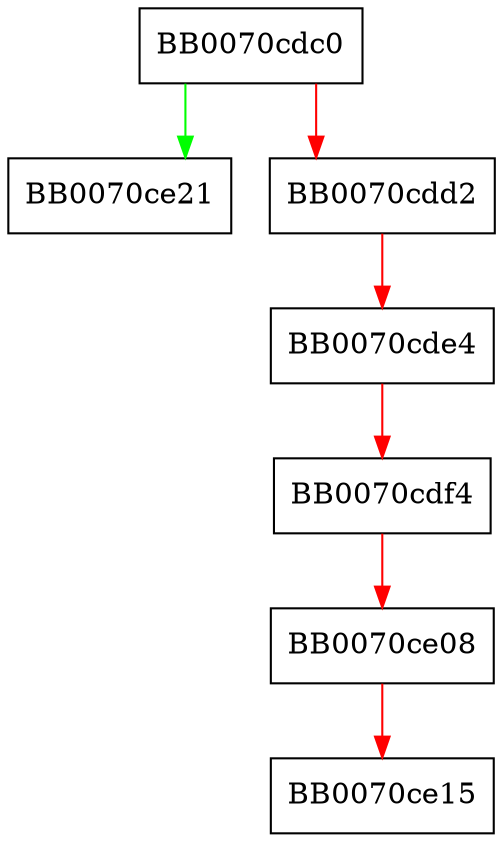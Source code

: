 digraph aesni_cbc_sha256_enc {
  node [shape="box"];
  graph [splines=ortho];
  BB0070cdc0 -> BB0070ce21 [color="green"];
  BB0070cdc0 -> BB0070cdd2 [color="red"];
  BB0070cdd2 -> BB0070cde4 [color="red"];
  BB0070cde4 -> BB0070cdf4 [color="red"];
  BB0070cdf4 -> BB0070ce08 [color="red"];
  BB0070ce08 -> BB0070ce15 [color="red"];
}